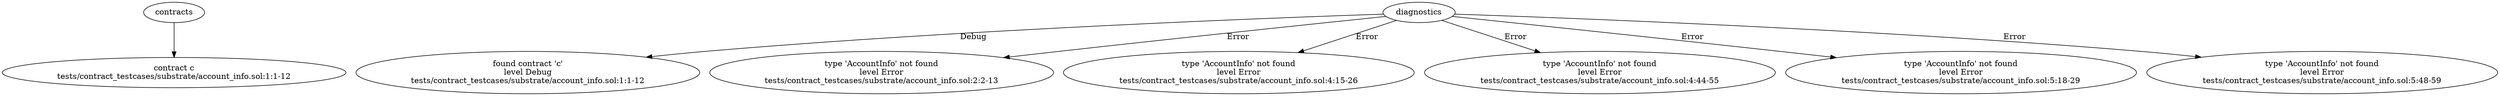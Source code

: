 strict digraph "tests/contract_testcases/substrate/account_info.sol" {
	contract [label="contract c\ntests/contract_testcases/substrate/account_info.sol:1:1-12"]
	diagnostic [label="found contract 'c'\nlevel Debug\ntests/contract_testcases/substrate/account_info.sol:1:1-12"]
	diagnostic_5 [label="type 'AccountInfo' not found\nlevel Error\ntests/contract_testcases/substrate/account_info.sol:2:2-13"]
	diagnostic_6 [label="type 'AccountInfo' not found\nlevel Error\ntests/contract_testcases/substrate/account_info.sol:4:15-26"]
	diagnostic_7 [label="type 'AccountInfo' not found\nlevel Error\ntests/contract_testcases/substrate/account_info.sol:4:44-55"]
	diagnostic_8 [label="type 'AccountInfo' not found\nlevel Error\ntests/contract_testcases/substrate/account_info.sol:5:18-29"]
	diagnostic_9 [label="type 'AccountInfo' not found\nlevel Error\ntests/contract_testcases/substrate/account_info.sol:5:48-59"]
	contracts -> contract
	diagnostics -> diagnostic [label="Debug"]
	diagnostics -> diagnostic_5 [label="Error"]
	diagnostics -> diagnostic_6 [label="Error"]
	diagnostics -> diagnostic_7 [label="Error"]
	diagnostics -> diagnostic_8 [label="Error"]
	diagnostics -> diagnostic_9 [label="Error"]
}
